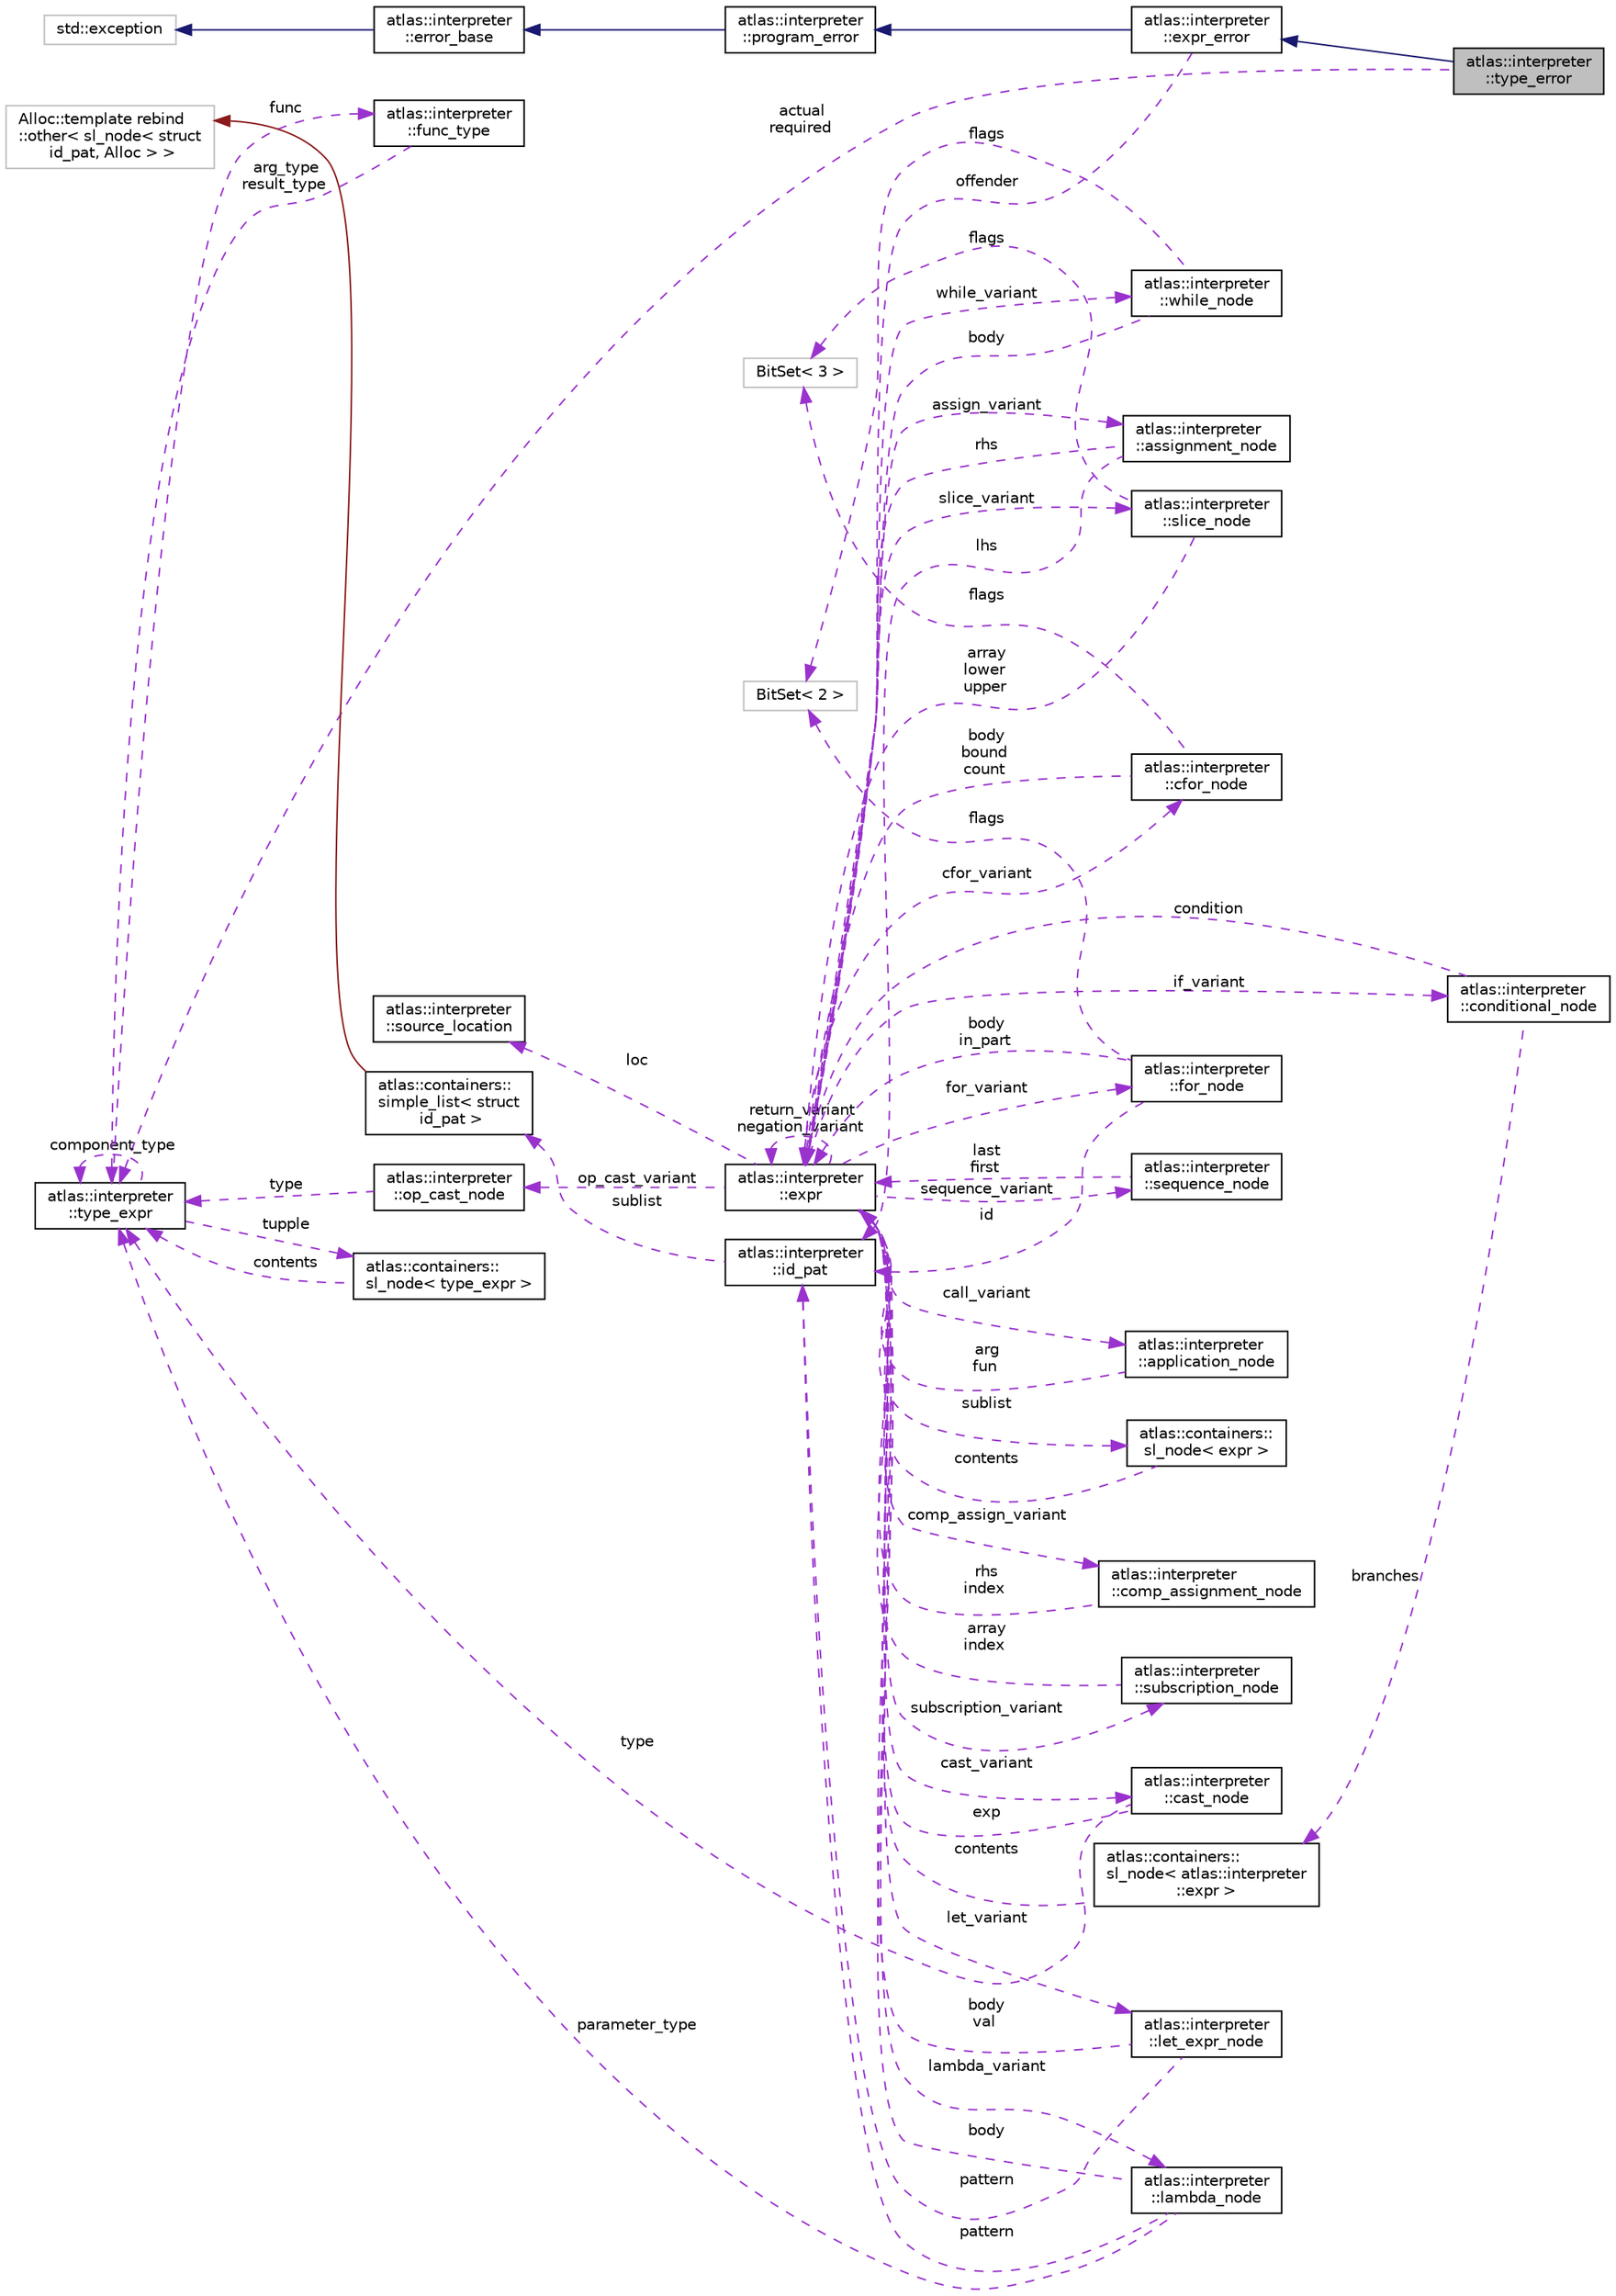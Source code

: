 digraph "atlas::interpreter::type_error"
{
  edge [fontname="Helvetica",fontsize="10",labelfontname="Helvetica",labelfontsize="10"];
  node [fontname="Helvetica",fontsize="10",shape=record];
  rankdir="LR";
  Node1 [label="atlas::interpreter\l::type_error",height=0.2,width=0.4,color="black", fillcolor="grey75", style="filled", fontcolor="black"];
  Node2 -> Node1 [dir="back",color="midnightblue",fontsize="10",style="solid",fontname="Helvetica"];
  Node2 [label="atlas::interpreter\l::expr_error",height=0.2,width=0.4,color="black", fillcolor="white", style="filled",URL="$structatlas_1_1interpreter_1_1expr__error.html"];
  Node3 -> Node2 [dir="back",color="midnightblue",fontsize="10",style="solid",fontname="Helvetica"];
  Node3 [label="atlas::interpreter\l::program_error",height=0.2,width=0.4,color="black", fillcolor="white", style="filled",URL="$structatlas_1_1interpreter_1_1program__error.html"];
  Node4 -> Node3 [dir="back",color="midnightblue",fontsize="10",style="solid",fontname="Helvetica"];
  Node4 [label="atlas::interpreter\l::error_base",height=0.2,width=0.4,color="black", fillcolor="white", style="filled",URL="$structatlas_1_1interpreter_1_1error__base.html"];
  Node5 -> Node4 [dir="back",color="midnightblue",fontsize="10",style="solid",fontname="Helvetica"];
  Node5 [label="std::exception",height=0.2,width=0.4,color="grey75", fillcolor="white", style="filled"];
  Node6 -> Node2 [dir="back",color="darkorchid3",fontsize="10",style="dashed",label=" offender" ,fontname="Helvetica"];
  Node6 [label="atlas::interpreter\l::expr",height=0.2,width=0.4,color="black", fillcolor="white", style="filled",URL="$structatlas_1_1interpreter_1_1expr.html"];
  Node7 -> Node6 [dir="back",color="darkorchid3",fontsize="10",style="dashed",label=" loc" ,fontname="Helvetica"];
  Node7 [label="atlas::interpreter\l::source_location",height=0.2,width=0.4,color="black", fillcolor="white", style="filled",URL="$structatlas_1_1interpreter_1_1source__location.html"];
  Node8 -> Node6 [dir="back",color="darkorchid3",fontsize="10",style="dashed",label=" cast_variant" ,fontname="Helvetica"];
  Node8 [label="atlas::interpreter\l::cast_node",height=0.2,width=0.4,color="black", fillcolor="white", style="filled",URL="$structatlas_1_1interpreter_1_1cast__node.html"];
  Node6 -> Node8 [dir="back",color="darkorchid3",fontsize="10",style="dashed",label=" exp" ,fontname="Helvetica"];
  Node9 -> Node8 [dir="back",color="darkorchid3",fontsize="10",style="dashed",label=" type" ,fontname="Helvetica"];
  Node9 [label="atlas::interpreter\l::type_expr",height=0.2,width=0.4,color="black", fillcolor="white", style="filled",URL="$structatlas_1_1interpreter_1_1type__expr.html"];
  Node10 -> Node9 [dir="back",color="darkorchid3",fontsize="10",style="dashed",label=" func" ,fontname="Helvetica"];
  Node10 [label="atlas::interpreter\l::func_type",height=0.2,width=0.4,color="black", fillcolor="white", style="filled",URL="$structatlas_1_1interpreter_1_1func__type.html"];
  Node9 -> Node10 [dir="back",color="darkorchid3",fontsize="10",style="dashed",label=" arg_type\nresult_type" ,fontname="Helvetica"];
  Node11 -> Node9 [dir="back",color="darkorchid3",fontsize="10",style="dashed",label=" tupple" ,fontname="Helvetica"];
  Node11 [label="atlas::containers::\lsl_node\< type_expr \>",height=0.2,width=0.4,color="black", fillcolor="white", style="filled",URL="$structatlas_1_1containers_1_1sl__node.html"];
  Node9 -> Node11 [dir="back",color="darkorchid3",fontsize="10",style="dashed",label=" contents" ,fontname="Helvetica"];
  Node9 -> Node9 [dir="back",color="darkorchid3",fontsize="10",style="dashed",label=" component_type" ,fontname="Helvetica"];
  Node12 -> Node6 [dir="back",color="darkorchid3",fontsize="10",style="dashed",label=" slice_variant" ,fontname="Helvetica"];
  Node12 [label="atlas::interpreter\l::slice_node",height=0.2,width=0.4,color="black", fillcolor="white", style="filled",URL="$structatlas_1_1interpreter_1_1slice__node.html"];
  Node6 -> Node12 [dir="back",color="darkorchid3",fontsize="10",style="dashed",label=" array\nlower\nupper" ,fontname="Helvetica"];
  Node13 -> Node12 [dir="back",color="darkorchid3",fontsize="10",style="dashed",label=" flags" ,fontname="Helvetica"];
  Node13 [label="BitSet\< 3 \>",height=0.2,width=0.4,color="grey75", fillcolor="white", style="filled"];
  Node14 -> Node6 [dir="back",color="darkorchid3",fontsize="10",style="dashed",label=" op_cast_variant" ,fontname="Helvetica"];
  Node14 [label="atlas::interpreter\l::op_cast_node",height=0.2,width=0.4,color="black", fillcolor="white", style="filled",URL="$structatlas_1_1interpreter_1_1op__cast__node.html"];
  Node9 -> Node14 [dir="back",color="darkorchid3",fontsize="10",style="dashed",label=" type" ,fontname="Helvetica"];
  Node15 -> Node6 [dir="back",color="darkorchid3",fontsize="10",style="dashed",label=" subscription_variant" ,fontname="Helvetica"];
  Node15 [label="atlas::interpreter\l::subscription_node",height=0.2,width=0.4,color="black", fillcolor="white", style="filled",URL="$structatlas_1_1interpreter_1_1subscription__node.html"];
  Node6 -> Node15 [dir="back",color="darkorchid3",fontsize="10",style="dashed",label=" array\nindex" ,fontname="Helvetica"];
  Node16 -> Node6 [dir="back",color="darkorchid3",fontsize="10",style="dashed",label=" let_variant" ,fontname="Helvetica"];
  Node16 [label="atlas::interpreter\l::let_expr_node",height=0.2,width=0.4,color="black", fillcolor="white", style="filled",URL="$structatlas_1_1interpreter_1_1let__expr__node.html"];
  Node17 -> Node16 [dir="back",color="darkorchid3",fontsize="10",style="dashed",label=" pattern" ,fontname="Helvetica"];
  Node17 [label="atlas::interpreter\l::id_pat",height=0.2,width=0.4,color="black", fillcolor="white", style="filled",URL="$structatlas_1_1interpreter_1_1id__pat.html"];
  Node18 -> Node17 [dir="back",color="darkorchid3",fontsize="10",style="dashed",label=" sublist" ,fontname="Helvetica"];
  Node18 [label="atlas::containers::\lsimple_list\< struct\l id_pat \>",height=0.2,width=0.4,color="black", fillcolor="white", style="filled",URL="$classatlas_1_1containers_1_1simple__list.html"];
  Node19 -> Node18 [dir="back",color="firebrick4",fontsize="10",style="solid",fontname="Helvetica"];
  Node19 [label="Alloc::template rebind\l::other\< sl_node\< struct\l id_pat, Alloc \> \>",height=0.2,width=0.4,color="grey75", fillcolor="white", style="filled"];
  Node6 -> Node16 [dir="back",color="darkorchid3",fontsize="10",style="dashed",label=" body\nval" ,fontname="Helvetica"];
  Node20 -> Node6 [dir="back",color="darkorchid3",fontsize="10",style="dashed",label=" cfor_variant" ,fontname="Helvetica"];
  Node20 [label="atlas::interpreter\l::cfor_node",height=0.2,width=0.4,color="black", fillcolor="white", style="filled",URL="$structatlas_1_1interpreter_1_1cfor__node.html"];
  Node6 -> Node20 [dir="back",color="darkorchid3",fontsize="10",style="dashed",label=" body\nbound\ncount" ,fontname="Helvetica"];
  Node13 -> Node20 [dir="back",color="darkorchid3",fontsize="10",style="dashed",label=" flags" ,fontname="Helvetica"];
  Node21 -> Node6 [dir="back",color="darkorchid3",fontsize="10",style="dashed",label=" for_variant" ,fontname="Helvetica"];
  Node21 [label="atlas::interpreter\l::for_node",height=0.2,width=0.4,color="black", fillcolor="white", style="filled",URL="$structatlas_1_1interpreter_1_1for__node.html"];
  Node17 -> Node21 [dir="back",color="darkorchid3",fontsize="10",style="dashed",label=" id" ,fontname="Helvetica"];
  Node6 -> Node21 [dir="back",color="darkorchid3",fontsize="10",style="dashed",label=" body\nin_part" ,fontname="Helvetica"];
  Node22 -> Node21 [dir="back",color="darkorchid3",fontsize="10",style="dashed",label=" flags" ,fontname="Helvetica"];
  Node22 [label="BitSet\< 2 \>",height=0.2,width=0.4,color="grey75", fillcolor="white", style="filled"];
  Node23 -> Node6 [dir="back",color="darkorchid3",fontsize="10",style="dashed",label=" if_variant" ,fontname="Helvetica"];
  Node23 [label="atlas::interpreter\l::conditional_node",height=0.2,width=0.4,color="black", fillcolor="white", style="filled",URL="$structatlas_1_1interpreter_1_1conditional__node.html"];
  Node24 -> Node23 [dir="back",color="darkorchid3",fontsize="10",style="dashed",label=" branches" ,fontname="Helvetica"];
  Node24 [label="atlas::containers::\lsl_node\< atlas::interpreter\l::expr \>",height=0.2,width=0.4,color="black", fillcolor="white", style="filled",URL="$structatlas_1_1containers_1_1sl__node.html"];
  Node6 -> Node24 [dir="back",color="darkorchid3",fontsize="10",style="dashed",label=" contents" ,fontname="Helvetica"];
  Node6 -> Node23 [dir="back",color="darkorchid3",fontsize="10",style="dashed",label=" condition" ,fontname="Helvetica"];
  Node25 -> Node6 [dir="back",color="darkorchid3",fontsize="10",style="dashed",label=" sequence_variant" ,fontname="Helvetica"];
  Node25 [label="atlas::interpreter\l::sequence_node",height=0.2,width=0.4,color="black", fillcolor="white", style="filled",URL="$structatlas_1_1interpreter_1_1sequence__node.html"];
  Node6 -> Node25 [dir="back",color="darkorchid3",fontsize="10",style="dashed",label=" last\nfirst" ,fontname="Helvetica"];
  Node26 -> Node6 [dir="back",color="darkorchid3",fontsize="10",style="dashed",label=" while_variant" ,fontname="Helvetica"];
  Node26 [label="atlas::interpreter\l::while_node",height=0.2,width=0.4,color="black", fillcolor="white", style="filled",URL="$structatlas_1_1interpreter_1_1while__node.html"];
  Node6 -> Node26 [dir="back",color="darkorchid3",fontsize="10",style="dashed",label=" body" ,fontname="Helvetica"];
  Node22 -> Node26 [dir="back",color="darkorchid3",fontsize="10",style="dashed",label=" flags" ,fontname="Helvetica"];
  Node27 -> Node6 [dir="back",color="darkorchid3",fontsize="10",style="dashed",label=" assign_variant" ,fontname="Helvetica"];
  Node27 [label="atlas::interpreter\l::assignment_node",height=0.2,width=0.4,color="black", fillcolor="white", style="filled",URL="$structatlas_1_1interpreter_1_1assignment__node.html"];
  Node17 -> Node27 [dir="back",color="darkorchid3",fontsize="10",style="dashed",label=" lhs" ,fontname="Helvetica"];
  Node6 -> Node27 [dir="back",color="darkorchid3",fontsize="10",style="dashed",label=" rhs" ,fontname="Helvetica"];
  Node6 -> Node6 [dir="back",color="darkorchid3",fontsize="10",style="dashed",label=" return_variant\nnegation_variant" ,fontname="Helvetica"];
  Node28 -> Node6 [dir="back",color="darkorchid3",fontsize="10",style="dashed",label=" call_variant" ,fontname="Helvetica"];
  Node28 [label="atlas::interpreter\l::application_node",height=0.2,width=0.4,color="black", fillcolor="white", style="filled",URL="$structatlas_1_1interpreter_1_1application__node.html"];
  Node6 -> Node28 [dir="back",color="darkorchid3",fontsize="10",style="dashed",label=" arg\nfun" ,fontname="Helvetica"];
  Node29 -> Node6 [dir="back",color="darkorchid3",fontsize="10",style="dashed",label=" sublist" ,fontname="Helvetica"];
  Node29 [label="atlas::containers::\lsl_node\< expr \>",height=0.2,width=0.4,color="black", fillcolor="white", style="filled",URL="$structatlas_1_1containers_1_1sl__node.html"];
  Node6 -> Node29 [dir="back",color="darkorchid3",fontsize="10",style="dashed",label=" contents" ,fontname="Helvetica"];
  Node30 -> Node6 [dir="back",color="darkorchid3",fontsize="10",style="dashed",label=" lambda_variant" ,fontname="Helvetica"];
  Node30 [label="atlas::interpreter\l::lambda_node",height=0.2,width=0.4,color="black", fillcolor="white", style="filled",URL="$structatlas_1_1interpreter_1_1lambda__node.html"];
  Node17 -> Node30 [dir="back",color="darkorchid3",fontsize="10",style="dashed",label=" pattern" ,fontname="Helvetica"];
  Node6 -> Node30 [dir="back",color="darkorchid3",fontsize="10",style="dashed",label=" body" ,fontname="Helvetica"];
  Node9 -> Node30 [dir="back",color="darkorchid3",fontsize="10",style="dashed",label=" parameter_type" ,fontname="Helvetica"];
  Node31 -> Node6 [dir="back",color="darkorchid3",fontsize="10",style="dashed",label=" comp_assign_variant" ,fontname="Helvetica"];
  Node31 [label="atlas::interpreter\l::comp_assignment_node",height=0.2,width=0.4,color="black", fillcolor="white", style="filled",URL="$structatlas_1_1interpreter_1_1comp__assignment__node.html"];
  Node6 -> Node31 [dir="back",color="darkorchid3",fontsize="10",style="dashed",label=" rhs\nindex" ,fontname="Helvetica"];
  Node9 -> Node1 [dir="back",color="darkorchid3",fontsize="10",style="dashed",label=" actual\nrequired" ,fontname="Helvetica"];
}

